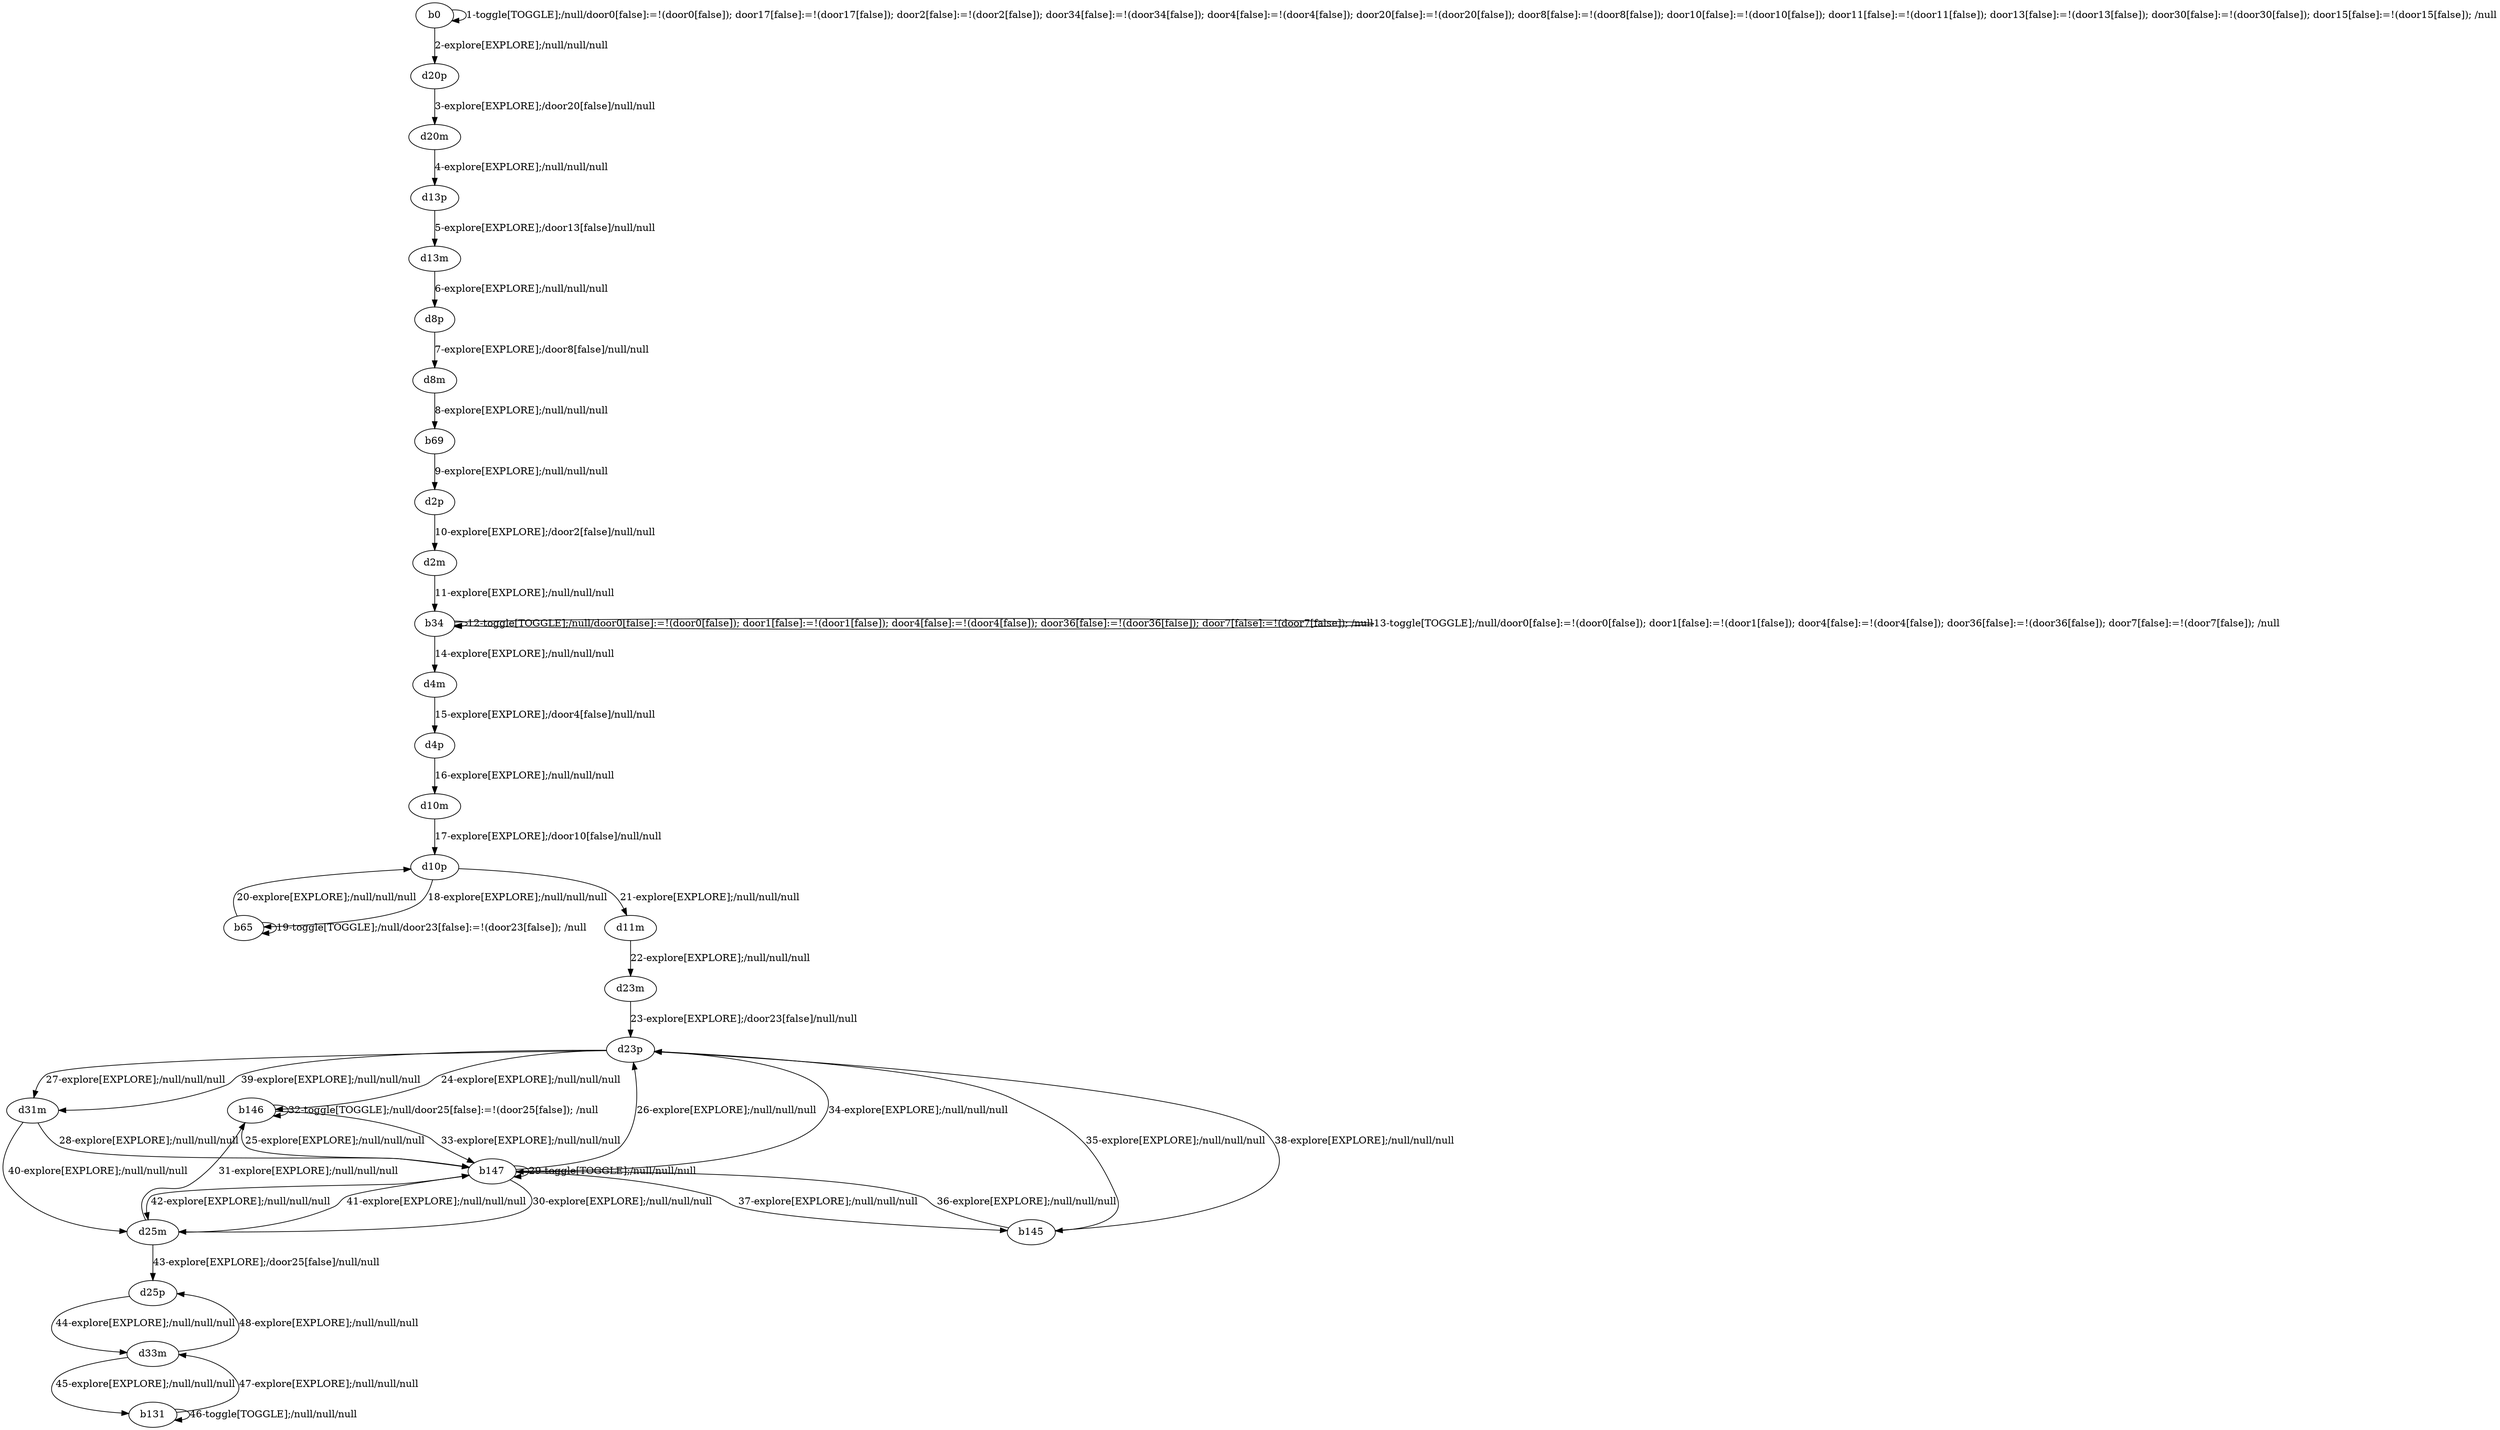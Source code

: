 # Total number of goals covered by this test: 1
# d33m --> d25p

digraph g {
"b0" -> "b0" [label = "1-toggle[TOGGLE];/null/door0[false]:=!(door0[false]); door17[false]:=!(door17[false]); door2[false]:=!(door2[false]); door34[false]:=!(door34[false]); door4[false]:=!(door4[false]); door20[false]:=!(door20[false]); door8[false]:=!(door8[false]); door10[false]:=!(door10[false]); door11[false]:=!(door11[false]); door13[false]:=!(door13[false]); door30[false]:=!(door30[false]); door15[false]:=!(door15[false]); /null"];
"b0" -> "d20p" [label = "2-explore[EXPLORE];/null/null/null"];
"d20p" -> "d20m" [label = "3-explore[EXPLORE];/door20[false]/null/null"];
"d20m" -> "d13p" [label = "4-explore[EXPLORE];/null/null/null"];
"d13p" -> "d13m" [label = "5-explore[EXPLORE];/door13[false]/null/null"];
"d13m" -> "d8p" [label = "6-explore[EXPLORE];/null/null/null"];
"d8p" -> "d8m" [label = "7-explore[EXPLORE];/door8[false]/null/null"];
"d8m" -> "b69" [label = "8-explore[EXPLORE];/null/null/null"];
"b69" -> "d2p" [label = "9-explore[EXPLORE];/null/null/null"];
"d2p" -> "d2m" [label = "10-explore[EXPLORE];/door2[false]/null/null"];
"d2m" -> "b34" [label = "11-explore[EXPLORE];/null/null/null"];
"b34" -> "b34" [label = "12-toggle[TOGGLE];/null/door0[false]:=!(door0[false]); door1[false]:=!(door1[false]); door4[false]:=!(door4[false]); door36[false]:=!(door36[false]); door7[false]:=!(door7[false]); /null"];
"b34" -> "b34" [label = "13-toggle[TOGGLE];/null/door0[false]:=!(door0[false]); door1[false]:=!(door1[false]); door4[false]:=!(door4[false]); door36[false]:=!(door36[false]); door7[false]:=!(door7[false]); /null"];
"b34" -> "d4m" [label = "14-explore[EXPLORE];/null/null/null"];
"d4m" -> "d4p" [label = "15-explore[EXPLORE];/door4[false]/null/null"];
"d4p" -> "d10m" [label = "16-explore[EXPLORE];/null/null/null"];
"d10m" -> "d10p" [label = "17-explore[EXPLORE];/door10[false]/null/null"];
"d10p" -> "b65" [label = "18-explore[EXPLORE];/null/null/null"];
"b65" -> "b65" [label = "19-toggle[TOGGLE];/null/door23[false]:=!(door23[false]); /null"];
"b65" -> "d10p" [label = "20-explore[EXPLORE];/null/null/null"];
"d10p" -> "d11m" [label = "21-explore[EXPLORE];/null/null/null"];
"d11m" -> "d23m" [label = "22-explore[EXPLORE];/null/null/null"];
"d23m" -> "d23p" [label = "23-explore[EXPLORE];/door23[false]/null/null"];
"d23p" -> "b146" [label = "24-explore[EXPLORE];/null/null/null"];
"b146" -> "b147" [label = "25-explore[EXPLORE];/null/null/null"];
"b147" -> "d23p" [label = "26-explore[EXPLORE];/null/null/null"];
"d23p" -> "d31m" [label = "27-explore[EXPLORE];/null/null/null"];
"d31m" -> "b147" [label = "28-explore[EXPLORE];/null/null/null"];
"b147" -> "b147" [label = "29-toggle[TOGGLE];/null/null/null"];
"b147" -> "d25m" [label = "30-explore[EXPLORE];/null/null/null"];
"d25m" -> "b146" [label = "31-explore[EXPLORE];/null/null/null"];
"b146" -> "b146" [label = "32-toggle[TOGGLE];/null/door25[false]:=!(door25[false]); /null"];
"b146" -> "b147" [label = "33-explore[EXPLORE];/null/null/null"];
"b147" -> "d23p" [label = "34-explore[EXPLORE];/null/null/null"];
"d23p" -> "b145" [label = "35-explore[EXPLORE];/null/null/null"];
"b145" -> "b147" [label = "36-explore[EXPLORE];/null/null/null"];
"b147" -> "b145" [label = "37-explore[EXPLORE];/null/null/null"];
"b145" -> "d23p" [label = "38-explore[EXPLORE];/null/null/null"];
"d23p" -> "d31m" [label = "39-explore[EXPLORE];/null/null/null"];
"d31m" -> "d25m" [label = "40-explore[EXPLORE];/null/null/null"];
"d25m" -> "b147" [label = "41-explore[EXPLORE];/null/null/null"];
"b147" -> "d25m" [label = "42-explore[EXPLORE];/null/null/null"];
"d25m" -> "d25p" [label = "43-explore[EXPLORE];/door25[false]/null/null"];
"d25p" -> "d33m" [label = "44-explore[EXPLORE];/null/null/null"];
"d33m" -> "b131" [label = "45-explore[EXPLORE];/null/null/null"];
"b131" -> "b131" [label = "46-toggle[TOGGLE];/null/null/null"];
"b131" -> "d33m" [label = "47-explore[EXPLORE];/null/null/null"];
"d33m" -> "d25p" [label = "48-explore[EXPLORE];/null/null/null"];
}